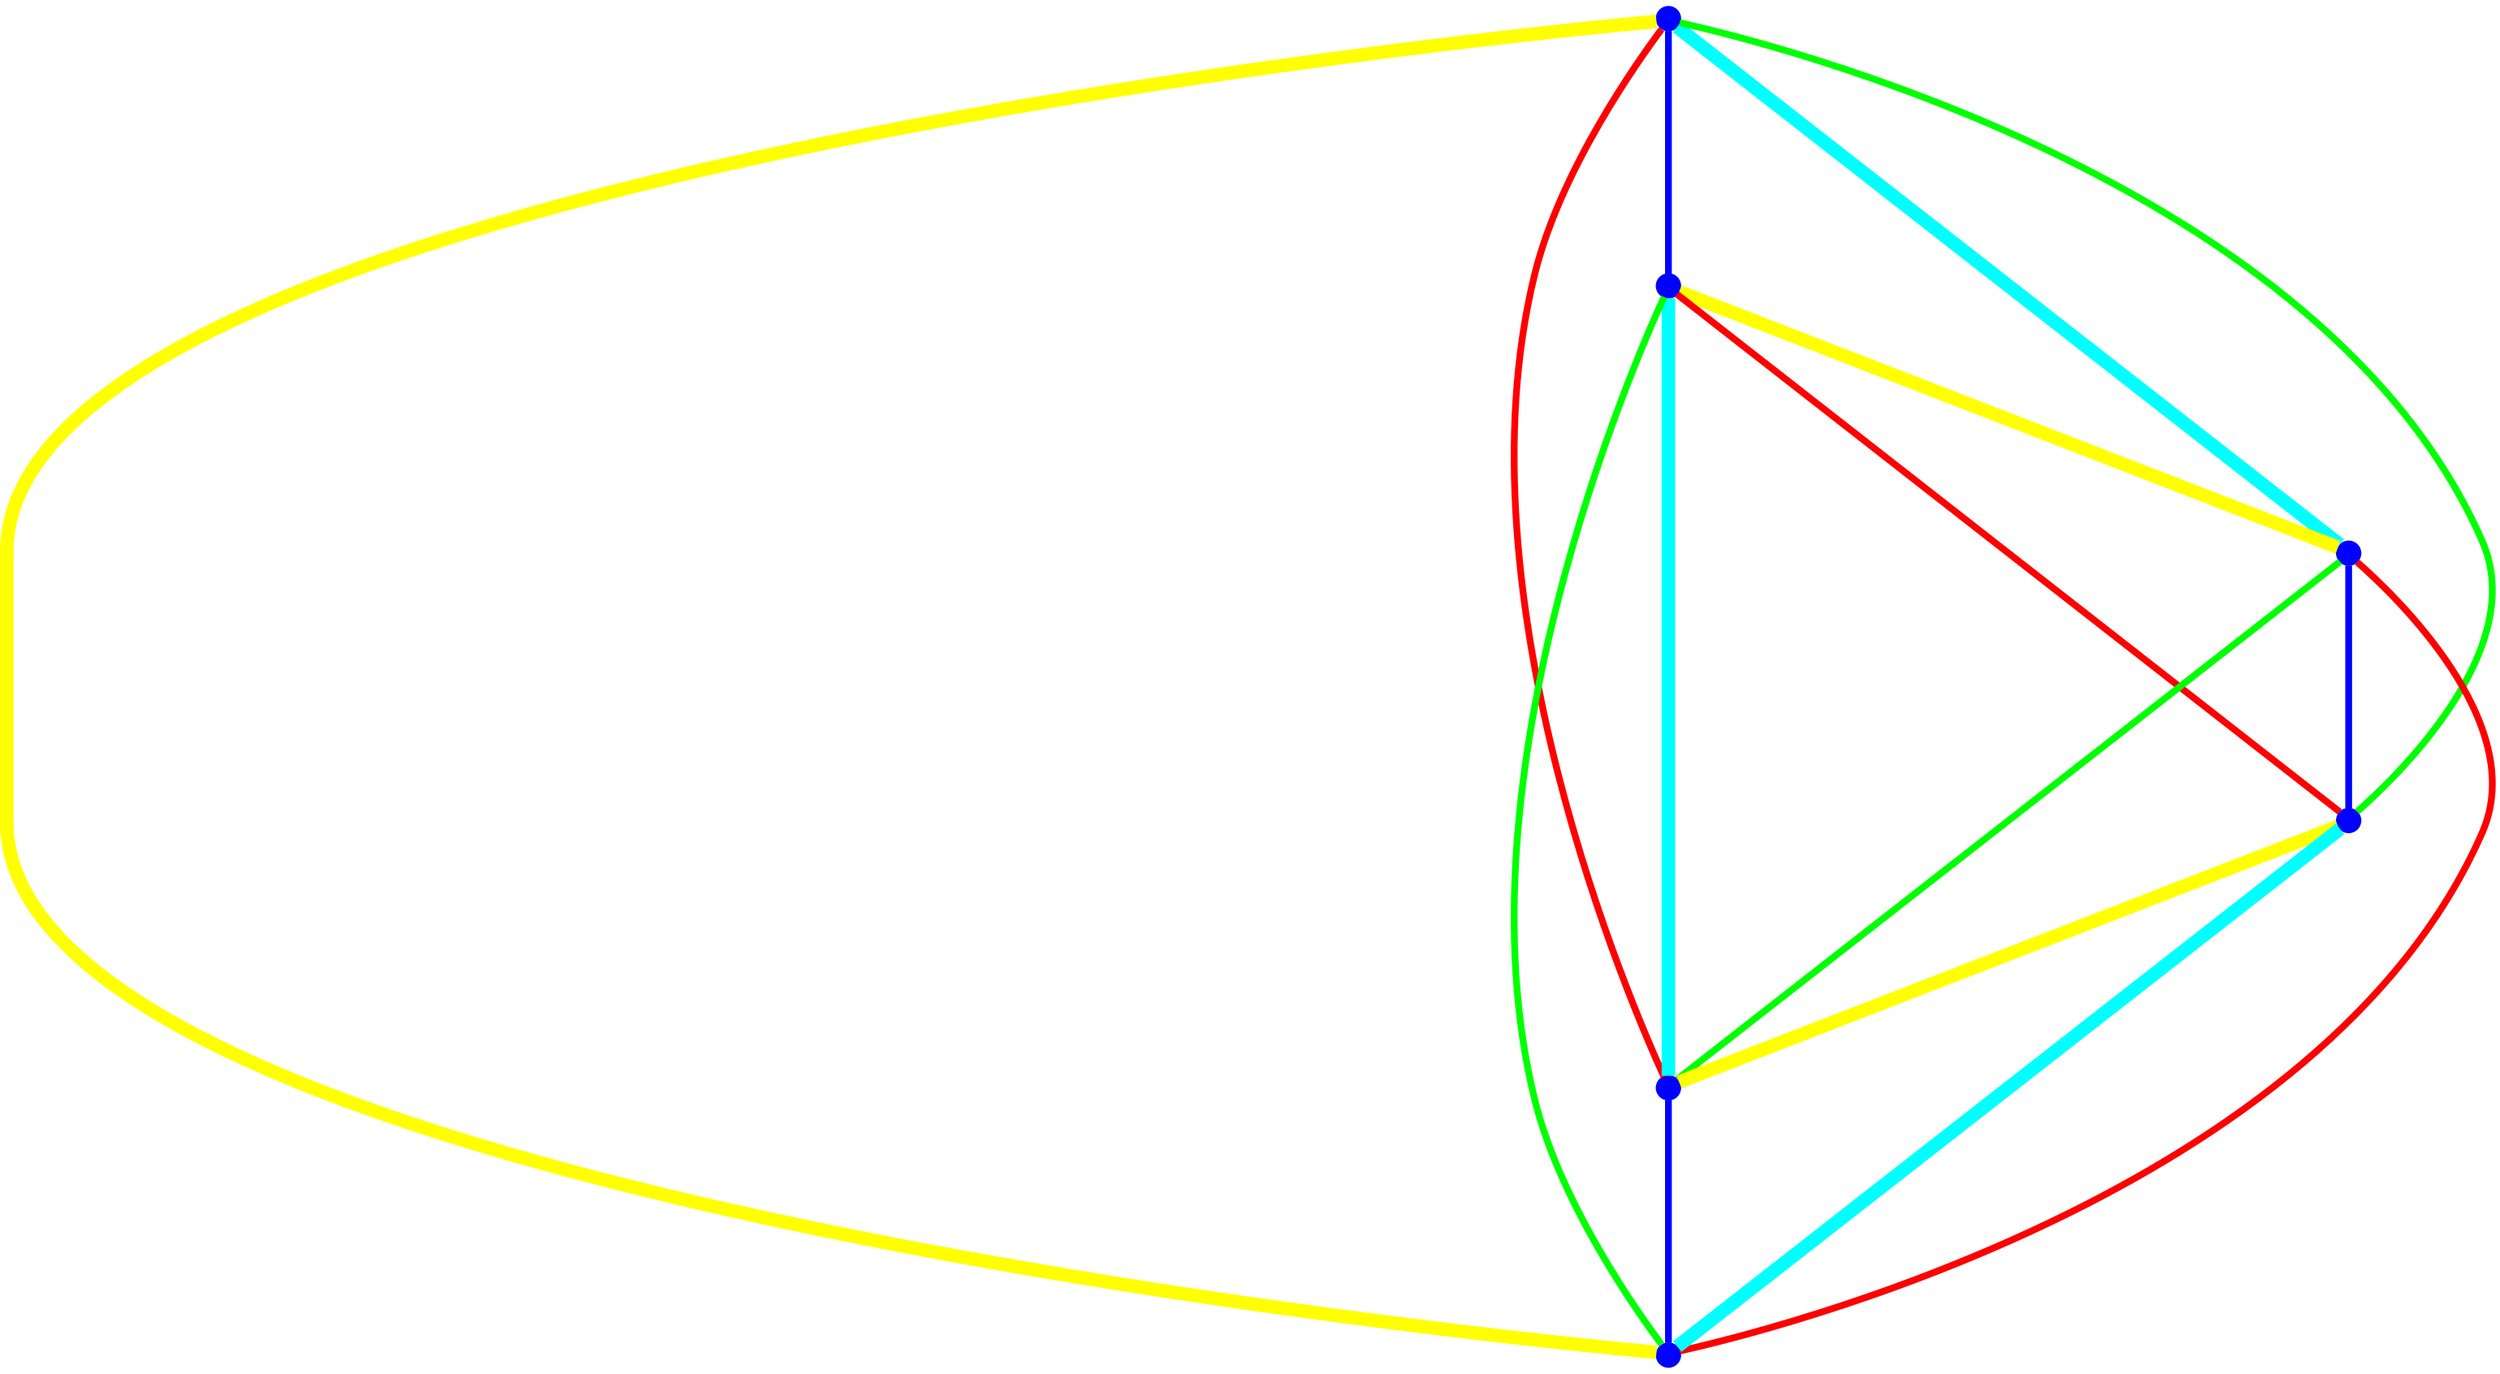 graph {
ranksep=2
nodesep=2
node [label="" shape=circle style=filled fixedsize=true color=blue fillcolor=blue width=0.2];
"1" -- "2" [style="solid",penwidth="4",color="blue"];
"1" -- "3" [style="solid",penwidth="8",color="cyan"];
"1" -- "4" [style="solid",penwidth="4",color="green"];
"1" -- "5" [style="solid",penwidth="4",color="red"];
"1" -- "6" [style="solid",penwidth="8",color="yellow"];
"2" -- "3" [style="solid",penwidth="8",color="yellow"];
"2" -- "4" [style="solid",penwidth="4",color="red"];
"2" -- "5" [style="solid",penwidth="8",color="cyan"];
"2" -- "6" [style="solid",penwidth="4",color="green"];
"3" -- "4" [style="solid",penwidth="4",color="blue"];
"3" -- "5" [style="solid",penwidth="4",color="green"];
"3" -- "6" [style="solid",penwidth="4",color="red"];
"4" -- "5" [style="solid",penwidth="8",color="yellow"];
"4" -- "6" [style="solid",penwidth="8",color="cyan"];
"5" -- "6" [style="solid",penwidth="4",color="blue"];
}
